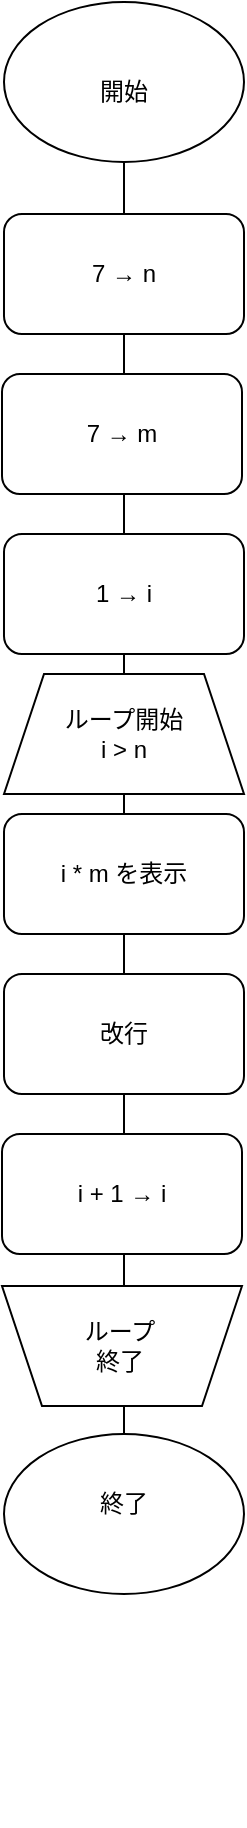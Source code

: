 <mxfile>
    <diagram id="XH0Vy2zy-eVzDtVqT014" name="ページ1">
        <mxGraphModel dx="600" dy="2957" grid="1" gridSize="10" guides="1" tooltips="1" connect="1" arrows="1" fold="1" page="1" pageScale="1" pageWidth="827" pageHeight="1169" math="0" shadow="0">
            <root>
                <mxCell id="0"/>
                <mxCell id="1" parent="0"/>
                <mxCell id="66" value="" style="endArrow=none;html=1;entryX=0.5;entryY=1;entryDx=0;entryDy=0;" edge="1" parent="1">
                    <mxGeometry width="50" height="50" relative="1" as="geometry">
                        <mxPoint x="270" y="-490" as="sourcePoint"/>
                        <mxPoint x="270" y="-1130" as="targetPoint"/>
                    </mxGeometry>
                </mxCell>
                <mxCell id="67" value="" style="group" vertex="1" connectable="0" parent="1">
                    <mxGeometry x="210" y="-560" width="120" height="100" as="geometry"/>
                </mxCell>
                <mxCell id="68" value="" style="ellipse;whiteSpace=wrap;html=1;" vertex="1" parent="67">
                    <mxGeometry y="70" width="120" height="80" as="geometry"/>
                </mxCell>
                <mxCell id="69" value="終了" style="text;html=1;align=center;verticalAlign=middle;whiteSpace=wrap;rounded=0;" vertex="1" parent="67">
                    <mxGeometry x="30" y="90" width="60" height="30" as="geometry"/>
                </mxCell>
                <mxCell id="70" value="ループ開始&lt;div&gt;i &amp;gt; n&lt;/div&gt;" style="shape=trapezoid;perimeter=trapezoidPerimeter;whiteSpace=wrap;html=1;fixedSize=1;" vertex="1" parent="1">
                    <mxGeometry x="210" y="-870" width="120" height="60" as="geometry"/>
                </mxCell>
                <mxCell id="71" value="" style="ellipse;whiteSpace=wrap;html=1;" vertex="1" parent="1">
                    <mxGeometry x="210" y="-1206" width="120" height="80" as="geometry"/>
                </mxCell>
                <mxCell id="72" value="開始" style="text;html=1;align=center;verticalAlign=middle;whiteSpace=wrap;rounded=0;" vertex="1" parent="1">
                    <mxGeometry x="240" y="-1176" width="60" height="30" as="geometry"/>
                </mxCell>
                <mxCell id="73" value="7 → n" style="rounded=1;whiteSpace=wrap;html=1;" vertex="1" parent="1">
                    <mxGeometry x="210" y="-1100" width="120" height="60" as="geometry"/>
                </mxCell>
                <mxCell id="74" value="i + 1 → i" style="rounded=1;whiteSpace=wrap;html=1;" vertex="1" parent="1">
                    <mxGeometry x="209" y="-640" width="120" height="60" as="geometry"/>
                </mxCell>
                <mxCell id="75" value="" style="group" vertex="1" connectable="0" parent="1">
                    <mxGeometry x="209" y="-354" width="120" height="60" as="geometry"/>
                </mxCell>
                <mxCell id="76" value="" style="shape=trapezoid;perimeter=trapezoidPerimeter;whiteSpace=wrap;html=1;fixedSize=1;rotation=-180;" vertex="1" parent="75">
                    <mxGeometry y="-210" width="120" height="60" as="geometry"/>
                </mxCell>
                <mxCell id="77" value="ループ&lt;div&gt;終了&lt;/div&gt;" style="text;html=1;align=center;verticalAlign=middle;whiteSpace=wrap;rounded=0;" vertex="1" parent="75">
                    <mxGeometry x="29" y="-195" width="60" height="30" as="geometry"/>
                </mxCell>
                <mxCell id="78" value="i * m を表示" style="rounded=1;whiteSpace=wrap;html=1;" vertex="1" parent="1">
                    <mxGeometry x="210" y="-800" width="120" height="60" as="geometry"/>
                </mxCell>
                <mxCell id="79" value="1 → i" style="rounded=1;whiteSpace=wrap;html=1;" vertex="1" parent="1">
                    <mxGeometry x="210" y="-940" width="120" height="60" as="geometry"/>
                </mxCell>
                <mxCell id="80" value="7 → m" style="rounded=1;whiteSpace=wrap;html=1;" vertex="1" parent="1">
                    <mxGeometry x="209" y="-1020" width="120" height="60" as="geometry"/>
                </mxCell>
                <mxCell id="81" value="改行" style="rounded=1;whiteSpace=wrap;html=1;" vertex="1" parent="1">
                    <mxGeometry x="210" y="-720" width="120" height="60" as="geometry"/>
                </mxCell>
            </root>
        </mxGraphModel>
    </diagram>
</mxfile>